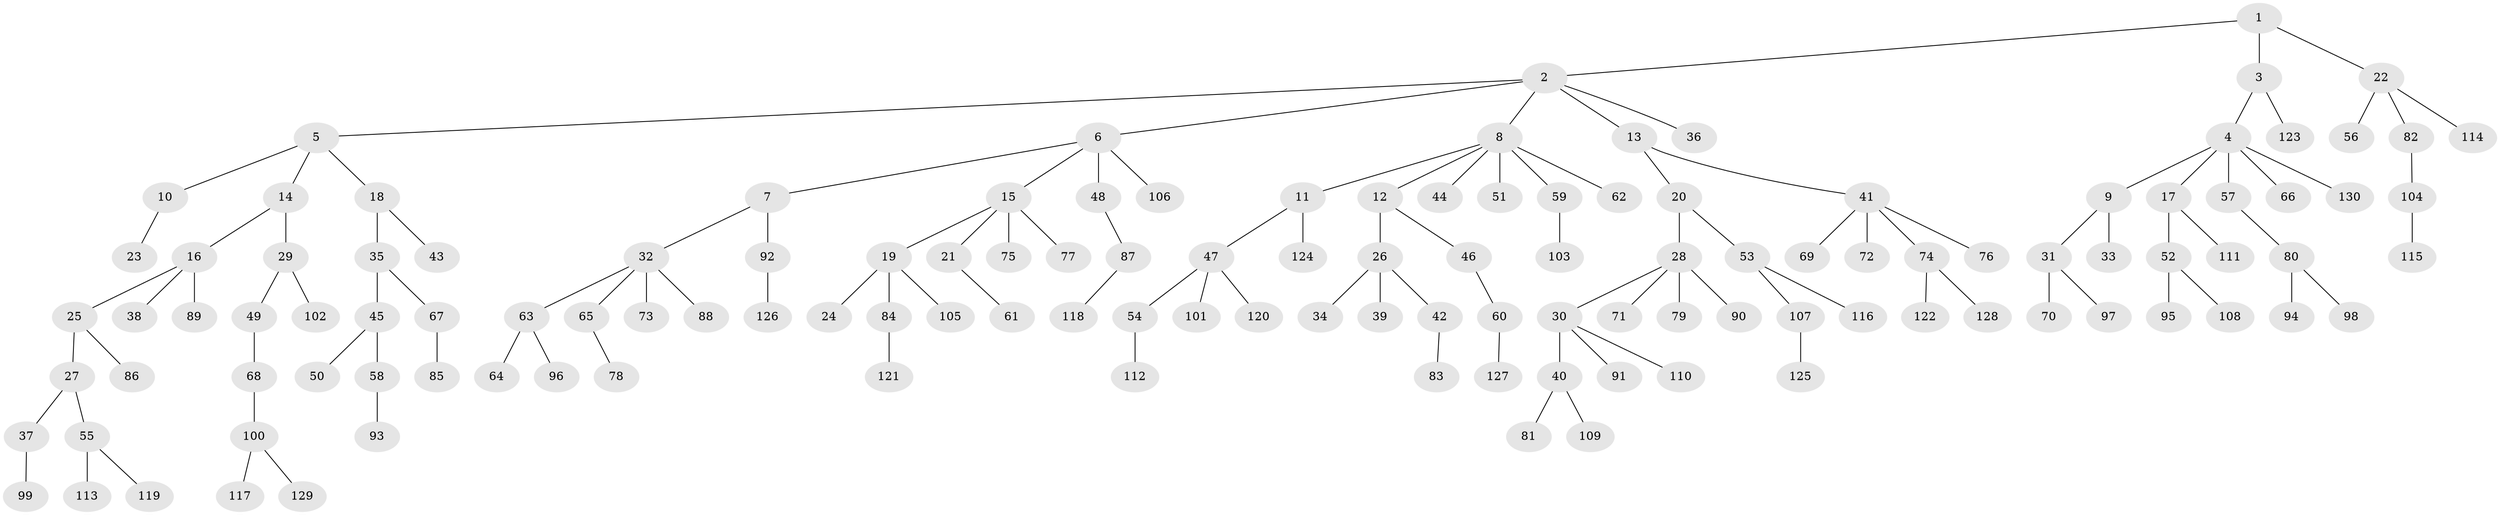 // Generated by graph-tools (version 1.1) at 2025/11/02/27/25 16:11:28]
// undirected, 130 vertices, 129 edges
graph export_dot {
graph [start="1"]
  node [color=gray90,style=filled];
  1;
  2;
  3;
  4;
  5;
  6;
  7;
  8;
  9;
  10;
  11;
  12;
  13;
  14;
  15;
  16;
  17;
  18;
  19;
  20;
  21;
  22;
  23;
  24;
  25;
  26;
  27;
  28;
  29;
  30;
  31;
  32;
  33;
  34;
  35;
  36;
  37;
  38;
  39;
  40;
  41;
  42;
  43;
  44;
  45;
  46;
  47;
  48;
  49;
  50;
  51;
  52;
  53;
  54;
  55;
  56;
  57;
  58;
  59;
  60;
  61;
  62;
  63;
  64;
  65;
  66;
  67;
  68;
  69;
  70;
  71;
  72;
  73;
  74;
  75;
  76;
  77;
  78;
  79;
  80;
  81;
  82;
  83;
  84;
  85;
  86;
  87;
  88;
  89;
  90;
  91;
  92;
  93;
  94;
  95;
  96;
  97;
  98;
  99;
  100;
  101;
  102;
  103;
  104;
  105;
  106;
  107;
  108;
  109;
  110;
  111;
  112;
  113;
  114;
  115;
  116;
  117;
  118;
  119;
  120;
  121;
  122;
  123;
  124;
  125;
  126;
  127;
  128;
  129;
  130;
  1 -- 2;
  1 -- 3;
  1 -- 22;
  2 -- 5;
  2 -- 6;
  2 -- 8;
  2 -- 13;
  2 -- 36;
  3 -- 4;
  3 -- 123;
  4 -- 9;
  4 -- 17;
  4 -- 57;
  4 -- 66;
  4 -- 130;
  5 -- 10;
  5 -- 14;
  5 -- 18;
  6 -- 7;
  6 -- 15;
  6 -- 48;
  6 -- 106;
  7 -- 32;
  7 -- 92;
  8 -- 11;
  8 -- 12;
  8 -- 44;
  8 -- 51;
  8 -- 59;
  8 -- 62;
  9 -- 31;
  9 -- 33;
  10 -- 23;
  11 -- 47;
  11 -- 124;
  12 -- 26;
  12 -- 46;
  13 -- 20;
  13 -- 41;
  14 -- 16;
  14 -- 29;
  15 -- 19;
  15 -- 21;
  15 -- 75;
  15 -- 77;
  16 -- 25;
  16 -- 38;
  16 -- 89;
  17 -- 52;
  17 -- 111;
  18 -- 35;
  18 -- 43;
  19 -- 24;
  19 -- 84;
  19 -- 105;
  20 -- 28;
  20 -- 53;
  21 -- 61;
  22 -- 56;
  22 -- 82;
  22 -- 114;
  25 -- 27;
  25 -- 86;
  26 -- 34;
  26 -- 39;
  26 -- 42;
  27 -- 37;
  27 -- 55;
  28 -- 30;
  28 -- 71;
  28 -- 79;
  28 -- 90;
  29 -- 49;
  29 -- 102;
  30 -- 40;
  30 -- 91;
  30 -- 110;
  31 -- 70;
  31 -- 97;
  32 -- 63;
  32 -- 65;
  32 -- 73;
  32 -- 88;
  35 -- 45;
  35 -- 67;
  37 -- 99;
  40 -- 81;
  40 -- 109;
  41 -- 69;
  41 -- 72;
  41 -- 74;
  41 -- 76;
  42 -- 83;
  45 -- 50;
  45 -- 58;
  46 -- 60;
  47 -- 54;
  47 -- 101;
  47 -- 120;
  48 -- 87;
  49 -- 68;
  52 -- 95;
  52 -- 108;
  53 -- 107;
  53 -- 116;
  54 -- 112;
  55 -- 113;
  55 -- 119;
  57 -- 80;
  58 -- 93;
  59 -- 103;
  60 -- 127;
  63 -- 64;
  63 -- 96;
  65 -- 78;
  67 -- 85;
  68 -- 100;
  74 -- 122;
  74 -- 128;
  80 -- 94;
  80 -- 98;
  82 -- 104;
  84 -- 121;
  87 -- 118;
  92 -- 126;
  100 -- 117;
  100 -- 129;
  104 -- 115;
  107 -- 125;
}
